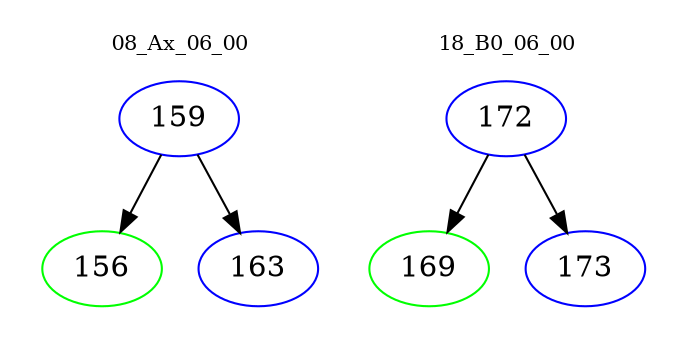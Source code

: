 digraph{
subgraph cluster_0 {
color = white
label = "08_Ax_06_00";
fontsize=10;
T0_159 [label="159", color="blue"]
T0_159 -> T0_156 [color="black"]
T0_156 [label="156", color="green"]
T0_159 -> T0_163 [color="black"]
T0_163 [label="163", color="blue"]
}
subgraph cluster_1 {
color = white
label = "18_B0_06_00";
fontsize=10;
T1_172 [label="172", color="blue"]
T1_172 -> T1_169 [color="black"]
T1_169 [label="169", color="green"]
T1_172 -> T1_173 [color="black"]
T1_173 [label="173", color="blue"]
}
}
